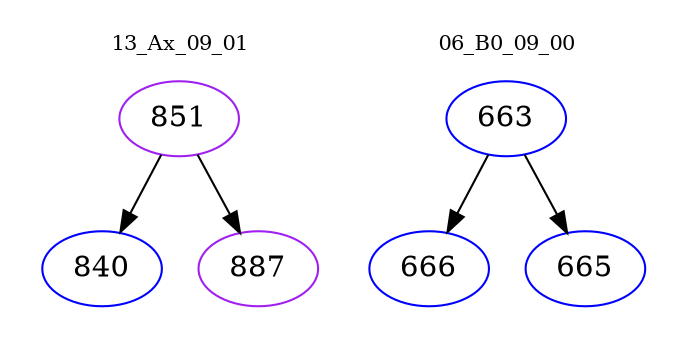 digraph{
subgraph cluster_0 {
color = white
label = "13_Ax_09_01";
fontsize=10;
T0_851 [label="851", color="purple"]
T0_851 -> T0_840 [color="black"]
T0_840 [label="840", color="blue"]
T0_851 -> T0_887 [color="black"]
T0_887 [label="887", color="purple"]
}
subgraph cluster_1 {
color = white
label = "06_B0_09_00";
fontsize=10;
T1_663 [label="663", color="blue"]
T1_663 -> T1_666 [color="black"]
T1_666 [label="666", color="blue"]
T1_663 -> T1_665 [color="black"]
T1_665 [label="665", color="blue"]
}
}
